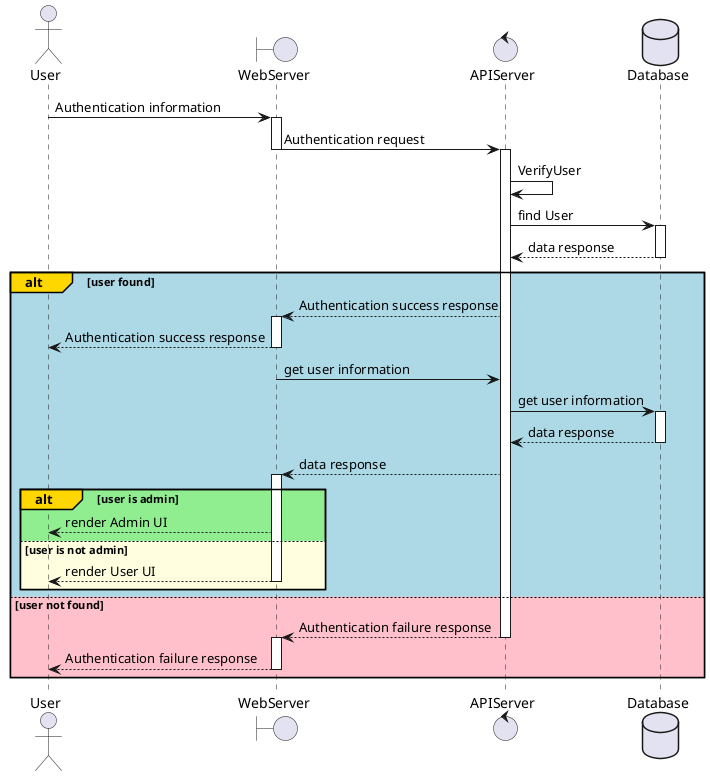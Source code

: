 
@startuml
actor User
boundary WebServer
control APIServer
database Database
User -> WebServer ++: Authentication information
WebServer -> APIServer --++: Authentication request
APIServer -> APIServer: VerifyUser
APIServer -> Database ++: find User
Database --> APIServer --: data response
alt#Gold #LightBlue user found
    APIServer --> WebServer ++: Authentication success response
    WebServer --> User --: Authentication success response
    WebServer -> APIServer: get user information
    APIServer -> Database ++: get user information
    Database --> APIServer --: data response
    APIServer --> WebServer ++: data response
    alt#Gold #LightGreen user is admin
        WebServer --> User: render Admin UI
    else #LightYellow user is not admin
        WebServer --> User --: render User UI
    end
else #Pink user not found
    APIServer --> WebServer --++: Authentication failure response
    WebServer --> User --: Authentication failure response

end
@enduml
